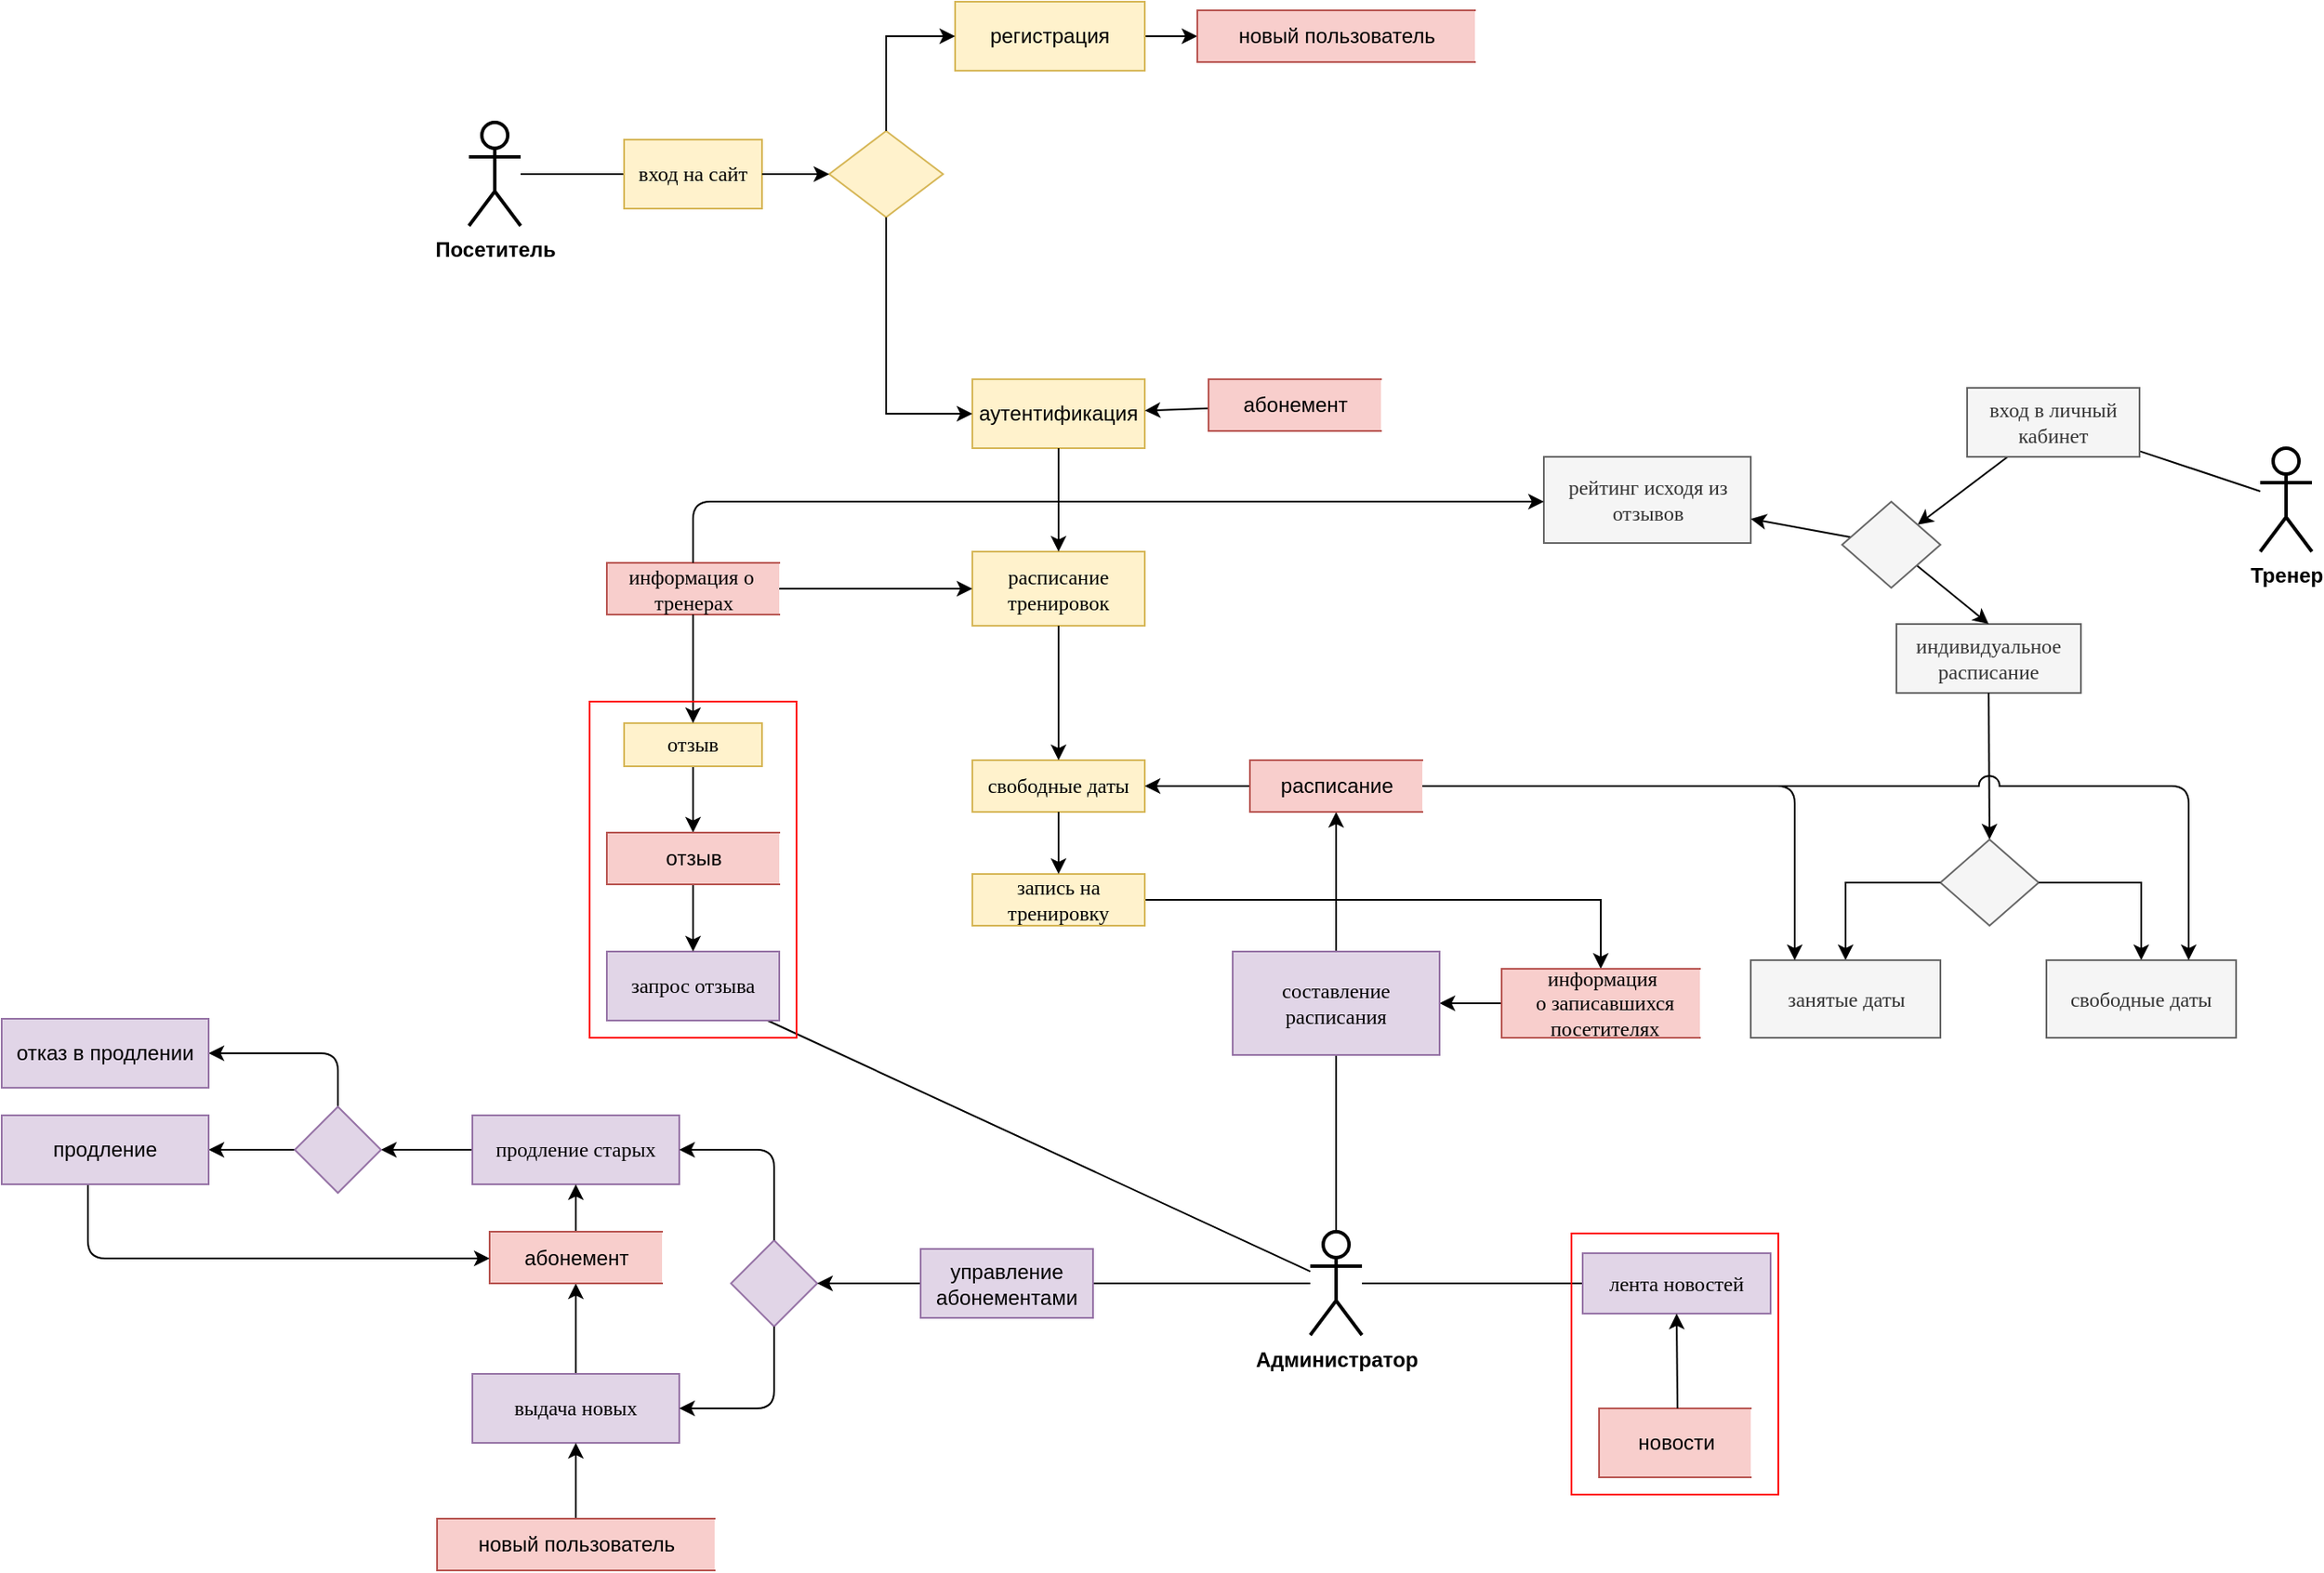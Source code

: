 <mxfile version="15.5.2" type="github">
  <diagram id="r_qnH1HllNbgKLjlJHCZ" name="Page-1">
    <mxGraphModel dx="2249" dy="739" grid="1" gridSize="10" guides="1" tooltips="1" connect="1" arrows="1" fold="1" page="1" pageScale="1" pageWidth="827" pageHeight="1169" math="0" shadow="0">
      <root>
        <mxCell id="0" />
        <mxCell id="1" parent="0" />
        <mxCell id="hRQEvWgmlyqltlo27F5b-73" value="" style="endArrow=none;html=1;strokeWidth=1;endFill=0;" parent="1" source="r-15waiu_1S-d-hb9AJj-36" target="hRQEvWgmlyqltlo27F5b-71" edge="1">
          <mxGeometry width="50" height="50" relative="1" as="geometry">
            <mxPoint x="553" y="686" as="sourcePoint" />
            <mxPoint x="603" y="636" as="targetPoint" />
          </mxGeometry>
        </mxCell>
        <mxCell id="hRQEvWgmlyqltlo27F5b-68" value="" style="endArrow=none;html=1;strokeWidth=1;endFill=0;" parent="1" source="r-15waiu_1S-d-hb9AJj-36" target="hRQEvWgmlyqltlo27F5b-67" edge="1">
          <mxGeometry width="50" height="50" relative="1" as="geometry">
            <mxPoint x="553" y="766" as="sourcePoint" />
            <mxPoint x="603" y="716" as="targetPoint" />
          </mxGeometry>
        </mxCell>
        <mxCell id="hRQEvWgmlyqltlo27F5b-56" value="" style="endArrow=none;html=1;strokeWidth=1;endFill=0;" parent="1" source="r-15waiu_1S-d-hb9AJj-36" target="hRQEvWgmlyqltlo27F5b-53" edge="1">
          <mxGeometry width="50" height="50" relative="1" as="geometry">
            <mxPoint x="553" y="616" as="sourcePoint" />
            <mxPoint x="603" y="566" as="targetPoint" />
          </mxGeometry>
        </mxCell>
        <mxCell id="hRQEvWgmlyqltlo27F5b-21" value="" style="endArrow=none;html=1;endFill=0;" parent="1" source="lHqvFT1bvPYRfDelncX7-2" target="lHqvFT1bvPYRfDelncX7-4" edge="1">
          <mxGeometry width="50" height="50" relative="1" as="geometry">
            <mxPoint x="681" y="376" as="sourcePoint" />
            <mxPoint x="731" y="326" as="targetPoint" />
          </mxGeometry>
        </mxCell>
        <mxCell id="r-15waiu_1S-d-hb9AJj-67" value="" style="endArrow=none;html=1;fontSize=12;endFill=0;" parent="1" source="r-15waiu_1S-d-hb9AJj-58" target="r-15waiu_1S-d-hb9AJj-68" edge="1">
          <mxGeometry width="50" height="50" relative="1" as="geometry">
            <mxPoint x="1176" y="296.285" as="sourcePoint" />
            <mxPoint x="1076" y="297" as="targetPoint" />
          </mxGeometry>
        </mxCell>
        <mxCell id="lHqvFT1bvPYRfDelncX7-2" value="&lt;b&gt;Посетитель&lt;/b&gt;" style="shape=umlActor;verticalLabelPosition=bottom;verticalAlign=top;html=1;outlineConnect=0;hachureGap=4;pointerEvents=0;strokeWidth=2;" parent="1" vertex="1">
          <mxGeometry x="151" y="80" width="30" height="60" as="geometry" />
        </mxCell>
        <mxCell id="lHqvFT1bvPYRfDelncX7-4" value="&lt;font style=&quot;font-size: 12px&quot; face=&quot;Verdana&quot;&gt;вход на сайт&lt;/font&gt;" style="rounded=0;whiteSpace=wrap;html=1;hachureGap=4;pointerEvents=0;strokeWidth=1;fillColor=#fff2cc;strokeColor=#d6b656;" parent="1" vertex="1">
          <mxGeometry x="241" y="90" width="80" height="40" as="geometry" />
        </mxCell>
        <mxCell id="r-15waiu_1S-d-hb9AJj-36" value="&lt;b&gt;Администратор&lt;/b&gt;" style="shape=umlActor;verticalLabelPosition=bottom;verticalAlign=top;html=1;outlineConnect=0;fontSize=12;strokeWidth=2;" parent="1" vertex="1">
          <mxGeometry x="639" y="723.5" width="30" height="60" as="geometry" />
        </mxCell>
        <mxCell id="r-15waiu_1S-d-hb9AJj-58" value="&lt;b&gt;Тренер&lt;/b&gt;" style="shape=umlActor;verticalLabelPosition=bottom;verticalAlign=top;html=1;outlineConnect=0;fontSize=12;strokeWidth=2;" parent="1" vertex="1">
          <mxGeometry x="1190" y="269" width="30" height="60" as="geometry" />
        </mxCell>
        <mxCell id="r-15waiu_1S-d-hb9AJj-65" value="аутентификация" style="rounded=0;whiteSpace=wrap;html=1;hachureGap=4;pointerEvents=0;strokeWidth=1;fillColor=#fff2cc;strokeColor=#d6b656;" parent="1" vertex="1">
          <mxGeometry x="443" y="229" width="100" height="40" as="geometry" />
        </mxCell>
        <mxCell id="-6DadGu_WhrOCrPKGqgH-32" style="edgeStyle=none;rounded=1;jumpStyle=arc;jumpSize=12;orthogonalLoop=1;jettySize=auto;html=1;" edge="1" parent="1" source="r-15waiu_1S-d-hb9AJj-68" target="-6DadGu_WhrOCrPKGqgH-31">
          <mxGeometry relative="1" as="geometry" />
        </mxCell>
        <mxCell id="r-15waiu_1S-d-hb9AJj-68" value="&lt;font face=&quot;Verdana&quot;&gt;вход в личный кабинет&lt;/font&gt;" style="rounded=0;whiteSpace=wrap;html=1;hachureGap=4;pointerEvents=0;strokeWidth=1;fillColor=#f5f5f5;strokeColor=#666666;fontColor=#333333;" parent="1" vertex="1">
          <mxGeometry x="1020" y="234" width="100" height="40" as="geometry" />
        </mxCell>
        <mxCell id="hRQEvWgmlyqltlo27F5b-6" value="&lt;font face=&quot;Verdana&quot;&gt;расписание тренировок&lt;/font&gt;" style="whiteSpace=wrap;html=1;rounded=0;strokeWidth=1;hachureGap=4;fillColor=#fff2cc;strokeColor=#d6b656;" parent="1" vertex="1">
          <mxGeometry x="443" y="329" width="100" height="43" as="geometry" />
        </mxCell>
        <mxCell id="hRQEvWgmlyqltlo27F5b-8" value="&lt;font face=&quot;Verdana&quot;&gt;свободные даты&lt;/font&gt;" style="whiteSpace=wrap;html=1;rounded=0;strokeWidth=1;hachureGap=4;fillColor=#fff2cc;strokeColor=#d6b656;" parent="1" vertex="1">
          <mxGeometry x="443" y="450" width="100" height="30" as="geometry" />
        </mxCell>
        <mxCell id="hRQEvWgmlyqltlo27F5b-14" value="" style="endArrow=classic;html=1;fontSize=12;entryX=0;entryY=0.5;entryDx=0;entryDy=0;exitX=1;exitY=0.5;exitDx=0;exitDy=0;" parent="1" source="hRQEvWgmlyqltlo27F5b-19" target="hRQEvWgmlyqltlo27F5b-6" edge="1">
          <mxGeometry width="50" height="50" relative="1" as="geometry">
            <mxPoint x="313" y="350" as="sourcePoint" />
            <mxPoint x="433" y="300" as="targetPoint" />
          </mxGeometry>
        </mxCell>
        <mxCell id="hRQEvWgmlyqltlo27F5b-16" value="" style="endArrow=classic;html=1;entryX=0.5;entryY=0;entryDx=0;entryDy=0;exitX=0.5;exitY=1;exitDx=0;exitDy=0;" parent="1" source="hRQEvWgmlyqltlo27F5b-6" target="hRQEvWgmlyqltlo27F5b-8" edge="1">
          <mxGeometry width="50" height="50" relative="1" as="geometry">
            <mxPoint x="633" y="177" as="sourcePoint" />
            <mxPoint x="683" y="127" as="targetPoint" />
          </mxGeometry>
        </mxCell>
        <mxCell id="hRQEvWgmlyqltlo27F5b-19" value="&lt;font face=&quot;Verdana&quot;&gt;информация о&amp;nbsp;&lt;br&gt;тренерах&lt;/font&gt;" style="html=1;dashed=0;whitespace=wrap;shape=partialRectangle;right=0;fontSize=12;strokeWidth=1;fillColor=#f8cecc;strokeColor=#b85450;" parent="1" vertex="1">
          <mxGeometry x="231" y="335.5" width="100" height="30" as="geometry" />
        </mxCell>
        <mxCell id="hRQEvWgmlyqltlo27F5b-22" value="&lt;font face=&quot;Verdana&quot;&gt;индивидуальное расписание&lt;/font&gt;" style="rounded=0;whiteSpace=wrap;html=1;hachureGap=4;pointerEvents=0;strokeWidth=1;fillColor=#f5f5f5;strokeColor=#666666;fontColor=#333333;" parent="1" vertex="1">
          <mxGeometry x="979" y="371" width="107" height="40" as="geometry" />
        </mxCell>
        <mxCell id="hRQEvWgmlyqltlo27F5b-24" value="" style="endArrow=classic;html=1;entryX=0.5;entryY=0;entryDx=0;entryDy=0;" parent="1" source="-6DadGu_WhrOCrPKGqgH-31" target="hRQEvWgmlyqltlo27F5b-22" edge="1">
          <mxGeometry width="50" height="50" relative="1" as="geometry">
            <mxPoint x="820" y="325" as="sourcePoint" />
            <mxPoint x="1030" y="375" as="targetPoint" />
          </mxGeometry>
        </mxCell>
        <mxCell id="hRQEvWgmlyqltlo27F5b-27" value="" style="endArrow=classic;html=1;entryX=0.5;entryY=0;entryDx=0;entryDy=0;exitX=0.5;exitY=1;exitDx=0;exitDy=0;" parent="1" source="hRQEvWgmlyqltlo27F5b-22" target="hRQEvWgmlyqltlo27F5b-31" edge="1">
          <mxGeometry width="50" height="50" relative="1" as="geometry">
            <mxPoint x="820" y="325" as="sourcePoint" />
            <mxPoint x="1032.5" y="495" as="targetPoint" />
          </mxGeometry>
        </mxCell>
        <mxCell id="LkH43tqCNbyHTfC8qqBF-4" style="edgeStyle=orthogonalEdgeStyle;rounded=0;orthogonalLoop=1;jettySize=auto;html=1;endArrow=classic;endFill=1;" parent="1" source="hRQEvWgmlyqltlo27F5b-28" target="hRQEvWgmlyqltlo27F5b-37" edge="1">
          <mxGeometry relative="1" as="geometry">
            <mxPoint x="840" y="515" as="targetPoint" />
          </mxGeometry>
        </mxCell>
        <mxCell id="hRQEvWgmlyqltlo27F5b-28" value="&lt;font face=&quot;Verdana&quot;&gt;запись на тренировку&lt;/font&gt;" style="whiteSpace=wrap;html=1;rounded=0;strokeWidth=1;hachureGap=4;fillColor=#fff2cc;strokeColor=#d6b656;" parent="1" vertex="1">
          <mxGeometry x="443" y="516" width="100" height="30" as="geometry" />
        </mxCell>
        <mxCell id="hRQEvWgmlyqltlo27F5b-30" value="" style="endArrow=classic;html=1;exitX=0.5;exitY=1;exitDx=0;exitDy=0;entryX=0.5;entryY=0;entryDx=0;entryDy=0;" parent="1" source="hRQEvWgmlyqltlo27F5b-8" target="hRQEvWgmlyqltlo27F5b-28" edge="1">
          <mxGeometry width="50" height="50" relative="1" as="geometry">
            <mxPoint x="553" y="576" as="sourcePoint" />
            <mxPoint x="603" y="526" as="targetPoint" />
          </mxGeometry>
        </mxCell>
        <mxCell id="hRQEvWgmlyqltlo27F5b-31" value="" style="rhombus;whiteSpace=wrap;html=1;fillColor=#f5f5f5;strokeColor=#666666;fontColor=#333333;" parent="1" vertex="1">
          <mxGeometry x="1004.5" y="496" width="57" height="50" as="geometry" />
        </mxCell>
        <mxCell id="hRQEvWgmlyqltlo27F5b-33" value="" style="endArrow=classic;html=1;rounded=0;entryX=0.5;entryY=0;entryDx=0;entryDy=0;edgeStyle=orthogonalEdgeStyle;" parent="1" source="hRQEvWgmlyqltlo27F5b-31" target="hRQEvWgmlyqltlo27F5b-34" edge="1">
          <mxGeometry width="50" height="50" relative="1" as="geometry">
            <mxPoint x="1061.5" y="490" as="sourcePoint" />
            <mxPoint x="1116.5" y="535" as="targetPoint" />
          </mxGeometry>
        </mxCell>
        <mxCell id="hRQEvWgmlyqltlo27F5b-34" value="&lt;font face=&quot;Verdana&quot;&gt;свободные даты&lt;/font&gt;" style="rounded=0;whiteSpace=wrap;html=1;fillColor=#f5f5f5;strokeColor=#666666;fontColor=#333333;" parent="1" vertex="1">
          <mxGeometry x="1066" y="566" width="110" height="45" as="geometry" />
        </mxCell>
        <mxCell id="hRQEvWgmlyqltlo27F5b-35" value="" style="endArrow=classic;html=1;rounded=0;exitX=0;exitY=0.5;exitDx=0;exitDy=0;entryX=0.5;entryY=0;entryDx=0;entryDy=0;edgeStyle=orthogonalEdgeStyle;" parent="1" source="hRQEvWgmlyqltlo27F5b-31" target="hRQEvWgmlyqltlo27F5b-36" edge="1">
          <mxGeometry width="50" height="50" relative="1" as="geometry">
            <mxPoint x="1050.5" y="500" as="sourcePoint" />
            <mxPoint x="940" y="535" as="targetPoint" />
          </mxGeometry>
        </mxCell>
        <mxCell id="hRQEvWgmlyqltlo27F5b-36" value="&lt;font face=&quot;Verdana&quot;&gt;занятые даты&lt;/font&gt;" style="rounded=0;whiteSpace=wrap;html=1;fillColor=#f5f5f5;strokeColor=#666666;fontColor=#333333;" parent="1" vertex="1">
          <mxGeometry x="894.5" y="566" width="110" height="45" as="geometry" />
        </mxCell>
        <mxCell id="LkH43tqCNbyHTfC8qqBF-10" style="edgeStyle=orthogonalEdgeStyle;rounded=0;orthogonalLoop=1;jettySize=auto;html=1;endArrow=classic;endFill=1;" parent="1" source="hRQEvWgmlyqltlo27F5b-37" target="hRQEvWgmlyqltlo27F5b-53" edge="1">
          <mxGeometry relative="1" as="geometry">
            <Array as="points">
              <mxPoint x="770" y="600" />
              <mxPoint x="770" y="600" />
            </Array>
          </mxGeometry>
        </mxCell>
        <mxCell id="hRQEvWgmlyqltlo27F5b-37" value="&lt;font face=&quot;Verdana&quot;&gt;информация&lt;br&gt;&amp;nbsp;о записавшихся&lt;br&gt;&amp;nbsp;посетителях&lt;/font&gt;" style="html=1;dashed=0;whitespace=wrap;shape=partialRectangle;right=0;fontSize=12;strokeWidth=1;fillColor=#f8cecc;strokeColor=#b85450;" parent="1" vertex="1">
          <mxGeometry x="750" y="571" width="115" height="40" as="geometry" />
        </mxCell>
        <mxCell id="hRQEvWgmlyqltlo27F5b-43" value="" style="rhombus;whiteSpace=wrap;html=1;strokeWidth=1;fillColor=#e1d5e7;strokeColor=#9673a6;" parent="1" vertex="1">
          <mxGeometry x="303" y="728.5" width="50" height="50" as="geometry" />
        </mxCell>
        <mxCell id="hRQEvWgmlyqltlo27F5b-44" value="" style="endArrow=classic;html=1;strokeWidth=1;entryX=1;entryY=0.5;entryDx=0;entryDy=0;exitX=0;exitY=0.5;exitDx=0;exitDy=0;" parent="1" source="hRQEvWgmlyqltlo27F5b-46" target="hRQEvWgmlyqltlo27F5b-43" edge="1">
          <mxGeometry width="50" height="50" relative="1" as="geometry">
            <mxPoint x="439" y="796" as="sourcePoint" />
            <mxPoint x="599" y="576" as="targetPoint" />
          </mxGeometry>
        </mxCell>
        <mxCell id="hRQEvWgmlyqltlo27F5b-45" value="" style="endArrow=none;html=1;strokeWidth=1;endFill=0;" parent="1" source="r-15waiu_1S-d-hb9AJj-36" target="hRQEvWgmlyqltlo27F5b-46" edge="1">
          <mxGeometry width="50" height="50" relative="1" as="geometry">
            <mxPoint x="549" y="626" as="sourcePoint" />
            <mxPoint x="599" y="576" as="targetPoint" />
          </mxGeometry>
        </mxCell>
        <mxCell id="hRQEvWgmlyqltlo27F5b-46" value="управление абонементами" style="rounded=0;whiteSpace=wrap;html=1;fillColor=#e1d5e7;strokeColor=#9673a6;" parent="1" vertex="1">
          <mxGeometry x="413" y="733.5" width="100" height="40" as="geometry" />
        </mxCell>
        <mxCell id="-6DadGu_WhrOCrPKGqgH-18" style="edgeStyle=orthogonalEdgeStyle;rounded=1;jumpStyle=arc;jumpSize=12;orthogonalLoop=1;jettySize=auto;html=1;" edge="1" parent="1" source="hRQEvWgmlyqltlo27F5b-47" target="-6DadGu_WhrOCrPKGqgH-16">
          <mxGeometry relative="1" as="geometry" />
        </mxCell>
        <mxCell id="hRQEvWgmlyqltlo27F5b-47" value="&lt;font style=&quot;font-size: 12px&quot; face=&quot;Verdana&quot;&gt;продление старых&lt;/font&gt;" style="rounded=0;whiteSpace=wrap;html=1;strokeWidth=1;fillColor=#e1d5e7;strokeColor=#9673a6;" parent="1" vertex="1">
          <mxGeometry x="153" y="656" width="120" height="40" as="geometry" />
        </mxCell>
        <mxCell id="LkH43tqCNbyHTfC8qqBF-18" style="edgeStyle=orthogonalEdgeStyle;rounded=0;orthogonalLoop=1;jettySize=auto;html=1;endArrow=classic;endFill=1;" parent="1" source="LkH43tqCNbyHTfC8qqBF-16" target="hRQEvWgmlyqltlo27F5b-47" edge="1">
          <mxGeometry relative="1" as="geometry">
            <mxPoint x="320" y="1000" as="targetPoint" />
          </mxGeometry>
        </mxCell>
        <mxCell id="-6DadGu_WhrOCrPKGqgH-15" style="edgeStyle=orthogonalEdgeStyle;rounded=1;jumpStyle=arc;jumpSize=12;orthogonalLoop=1;jettySize=auto;html=1;" edge="1" parent="1" source="hRQEvWgmlyqltlo27F5b-48" target="LkH43tqCNbyHTfC8qqBF-16">
          <mxGeometry relative="1" as="geometry" />
        </mxCell>
        <mxCell id="hRQEvWgmlyqltlo27F5b-48" value="&lt;font face=&quot;Verdana&quot;&gt;выдача новых&lt;/font&gt;" style="rounded=0;whiteSpace=wrap;html=1;strokeWidth=1;fillColor=#e1d5e7;strokeColor=#9673a6;" parent="1" vertex="1">
          <mxGeometry x="153" y="806" width="120" height="40" as="geometry" />
        </mxCell>
        <mxCell id="hRQEvWgmlyqltlo27F5b-51" value="" style="endArrow=classic;html=1;strokeWidth=1;exitX=0.5;exitY=0;exitDx=0;exitDy=0;entryX=1;entryY=0.5;entryDx=0;entryDy=0;" parent="1" source="hRQEvWgmlyqltlo27F5b-43" target="hRQEvWgmlyqltlo27F5b-47" edge="1">
          <mxGeometry width="50" height="50" relative="1" as="geometry">
            <mxPoint x="549" y="626" as="sourcePoint" />
            <mxPoint x="229" y="706" as="targetPoint" />
            <Array as="points">
              <mxPoint x="328" y="676" />
            </Array>
          </mxGeometry>
        </mxCell>
        <mxCell id="hRQEvWgmlyqltlo27F5b-52" value="" style="endArrow=classic;html=1;strokeWidth=1;exitX=0.5;exitY=1;exitDx=0;exitDy=0;entryX=1;entryY=0.5;entryDx=0;entryDy=0;" parent="1" source="hRQEvWgmlyqltlo27F5b-43" target="hRQEvWgmlyqltlo27F5b-48" edge="1">
          <mxGeometry width="50" height="50" relative="1" as="geometry">
            <mxPoint x="549" y="626" as="sourcePoint" />
            <mxPoint x="599" y="576" as="targetPoint" />
            <Array as="points">
              <mxPoint x="328" y="826" />
            </Array>
          </mxGeometry>
        </mxCell>
        <mxCell id="LkH43tqCNbyHTfC8qqBF-8" style="edgeStyle=orthogonalEdgeStyle;rounded=0;orthogonalLoop=1;jettySize=auto;html=1;endArrow=classic;endFill=1;" parent="1" source="hRQEvWgmlyqltlo27F5b-53" target="LkH43tqCNbyHTfC8qqBF-7" edge="1">
          <mxGeometry relative="1" as="geometry" />
        </mxCell>
        <mxCell id="hRQEvWgmlyqltlo27F5b-53" value="&lt;font face=&quot;Verdana&quot;&gt;составление расписания&lt;/font&gt;" style="rounded=0;whiteSpace=wrap;html=1;strokeWidth=1;fillColor=#e1d5e7;strokeColor=#9673a6;" parent="1" vertex="1">
          <mxGeometry x="594" y="561" width="120" height="60" as="geometry" />
        </mxCell>
        <mxCell id="LkH43tqCNbyHTfC8qqBF-14" style="edgeStyle=orthogonalEdgeStyle;rounded=0;orthogonalLoop=1;jettySize=auto;html=1;endArrow=classic;endFill=1;" parent="1" source="hRQEvWgmlyqltlo27F5b-58" target="LkH43tqCNbyHTfC8qqBF-13" edge="1">
          <mxGeometry relative="1" as="geometry" />
        </mxCell>
        <mxCell id="hRQEvWgmlyqltlo27F5b-58" value="&lt;font face=&quot;Verdana&quot;&gt;отзыв&lt;/font&gt;" style="whiteSpace=wrap;html=1;dashed=0;strokeWidth=1;fillColor=#fff2cc;strokeColor=#d6b656;" parent="1" vertex="1">
          <mxGeometry x="241" y="428.5" width="80" height="25" as="geometry" />
        </mxCell>
        <mxCell id="hRQEvWgmlyqltlo27F5b-60" value="" style="endArrow=classic;html=1;strokeWidth=1;entryX=0.5;entryY=0;entryDx=0;entryDy=0;" parent="1" source="hRQEvWgmlyqltlo27F5b-19" target="hRQEvWgmlyqltlo27F5b-58" edge="1">
          <mxGeometry width="50" height="50" relative="1" as="geometry">
            <mxPoint x="483" y="486" as="sourcePoint" />
            <mxPoint x="533" y="436" as="targetPoint" />
          </mxGeometry>
        </mxCell>
        <mxCell id="hRQEvWgmlyqltlo27F5b-62" value="&lt;font face=&quot;Verdana&quot;&gt;рейтинг исходя из отзывов&lt;/font&gt;" style="rounded=0;whiteSpace=wrap;html=1;strokeWidth=1;fillColor=#f5f5f5;strokeColor=#666666;fontColor=#333333;" parent="1" vertex="1">
          <mxGeometry x="774.5" y="274" width="120" height="50" as="geometry" />
        </mxCell>
        <mxCell id="hRQEvWgmlyqltlo27F5b-63" value="" style="endArrow=classic;html=1;strokeWidth=1;" parent="1" source="-6DadGu_WhrOCrPKGqgH-31" target="hRQEvWgmlyqltlo27F5b-62" edge="1">
          <mxGeometry width="50" height="50" relative="1" as="geometry">
            <mxPoint x="693" y="556" as="sourcePoint" />
            <mxPoint x="850" y="380" as="targetPoint" />
          </mxGeometry>
        </mxCell>
        <mxCell id="hRQEvWgmlyqltlo27F5b-66" value="" style="endArrow=classic;html=1;strokeWidth=1;exitX=0.5;exitY=0;exitDx=0;exitDy=0;jumpStyle=arc;edgeStyle=orthogonalEdgeStyle;" parent="1" source="hRQEvWgmlyqltlo27F5b-19" target="hRQEvWgmlyqltlo27F5b-62" edge="1">
          <mxGeometry width="50" height="50" relative="1" as="geometry">
            <mxPoint x="608" y="311" as="sourcePoint" />
            <mxPoint x="703" y="311" as="targetPoint" />
            <Array as="points">
              <mxPoint x="281" y="300" />
            </Array>
          </mxGeometry>
        </mxCell>
        <mxCell id="hRQEvWgmlyqltlo27F5b-67" value="&lt;font face=&quot;Verdana&quot;&gt;лента новостей&lt;/font&gt;" style="rounded=0;whiteSpace=wrap;html=1;strokeWidth=1;fillColor=#e1d5e7;strokeColor=#9673a6;" parent="1" vertex="1">
          <mxGeometry x="797" y="736" width="109" height="35" as="geometry" />
        </mxCell>
        <mxCell id="hRQEvWgmlyqltlo27F5b-71" value="&lt;font face=&quot;Verdana&quot;&gt;запрос отзыва&lt;/font&gt;" style="rounded=0;whiteSpace=wrap;html=1;strokeWidth=1;fillColor=#e1d5e7;strokeColor=#9673a6;" parent="1" vertex="1">
          <mxGeometry x="231" y="561" width="100" height="40" as="geometry" />
        </mxCell>
        <mxCell id="hRQEvWgmlyqltlo27F5b-76" style="edgeStyle=elbowEdgeStyle;rounded=0;jumpStyle=arc;orthogonalLoop=1;jettySize=auto;html=1;exitX=1;exitY=0.5;exitDx=0;exitDy=0;strokeWidth=1;fillColor=#f8cecc;strokeColor=#b85450;" parent="1" edge="1">
          <mxGeometry relative="1" as="geometry">
            <mxPoint x="990" y="856" as="sourcePoint" />
            <mxPoint x="990" y="856" as="targetPoint" />
          </mxGeometry>
        </mxCell>
        <mxCell id="hRQEvWgmlyqltlo27F5b-78" value="новости" style="html=1;dashed=0;whitespace=wrap;shape=partialRectangle;right=0;fontSize=12;strokeWidth=1;fillColor=#f8cecc;strokeColor=#b85450;" parent="1" vertex="1">
          <mxGeometry x="806.5" y="826" width="88" height="40" as="geometry" />
        </mxCell>
        <mxCell id="hRQEvWgmlyqltlo27F5b-81" value="" style="endArrow=classic;html=1;strokeWidth=1;entryX=0.5;entryY=1;entryDx=0;entryDy=0;" parent="1" target="hRQEvWgmlyqltlo27F5b-67" edge="1">
          <mxGeometry width="50" height="50" relative="1" as="geometry">
            <mxPoint x="852" y="826" as="sourcePoint" />
            <mxPoint x="603" y="796" as="targetPoint" />
          </mxGeometry>
        </mxCell>
        <mxCell id="LkH43tqCNbyHTfC8qqBF-9" style="edgeStyle=orthogonalEdgeStyle;rounded=0;orthogonalLoop=1;jettySize=auto;html=1;endArrow=classic;endFill=1;" parent="1" source="LkH43tqCNbyHTfC8qqBF-7" target="hRQEvWgmlyqltlo27F5b-8" edge="1">
          <mxGeometry relative="1" as="geometry">
            <Array as="points">
              <mxPoint x="570" y="465" />
              <mxPoint x="570" y="465" />
            </Array>
          </mxGeometry>
        </mxCell>
        <mxCell id="LkH43tqCNbyHTfC8qqBF-11" style="edgeStyle=orthogonalEdgeStyle;rounded=1;orthogonalLoop=1;jettySize=auto;html=1;endArrow=classic;endFill=1;" parent="1" source="LkH43tqCNbyHTfC8qqBF-7" target="hRQEvWgmlyqltlo27F5b-36" edge="1">
          <mxGeometry relative="1" as="geometry">
            <Array as="points">
              <mxPoint x="920" y="465" />
            </Array>
          </mxGeometry>
        </mxCell>
        <mxCell id="LkH43tqCNbyHTfC8qqBF-7" value="расписание" style="html=1;dashed=0;whitespace=wrap;shape=partialRectangle;right=0;fillColor=#f8cecc;strokeColor=#b85450;" parent="1" vertex="1">
          <mxGeometry x="604" y="450" width="100" height="30" as="geometry" />
        </mxCell>
        <mxCell id="LkH43tqCNbyHTfC8qqBF-15" style="edgeStyle=orthogonalEdgeStyle;rounded=0;orthogonalLoop=1;jettySize=auto;html=1;endArrow=classic;endFill=1;" parent="1" source="LkH43tqCNbyHTfC8qqBF-13" target="hRQEvWgmlyqltlo27F5b-71" edge="1">
          <mxGeometry relative="1" as="geometry">
            <Array as="points">
              <mxPoint x="280" y="565" />
            </Array>
          </mxGeometry>
        </mxCell>
        <mxCell id="LkH43tqCNbyHTfC8qqBF-13" value="отзыв" style="html=1;dashed=0;whitespace=wrap;shape=partialRectangle;right=0;fillColor=#f8cecc;strokeColor=#b85450;" parent="1" vertex="1">
          <mxGeometry x="231" y="492" width="100" height="30" as="geometry" />
        </mxCell>
        <mxCell id="LkH43tqCNbyHTfC8qqBF-16" value="абонемент" style="html=1;dashed=0;whitespace=wrap;shape=partialRectangle;right=0;fillColor=#f8cecc;strokeColor=#b85450;" parent="1" vertex="1">
          <mxGeometry x="163" y="723.5" width="100" height="30" as="geometry" />
        </mxCell>
        <mxCell id="Q9Fp-aHvoXJ1NznwTfLz-1" value="" style="rhombus;whiteSpace=wrap;html=1;fillColor=#fff2cc;strokeColor=#d6b656;" parent="1" vertex="1">
          <mxGeometry x="360" y="85" width="66" height="50" as="geometry" />
        </mxCell>
        <mxCell id="-6DadGu_WhrOCrPKGqgH-9" style="edgeStyle=orthogonalEdgeStyle;rounded=1;jumpStyle=arc;jumpSize=12;orthogonalLoop=1;jettySize=auto;html=1;" edge="1" parent="1" source="Q9Fp-aHvoXJ1NznwTfLz-2" target="-6DadGu_WhrOCrPKGqgH-10">
          <mxGeometry relative="1" as="geometry">
            <mxPoint x="880" y="190" as="targetPoint" />
          </mxGeometry>
        </mxCell>
        <mxCell id="Q9Fp-aHvoXJ1NznwTfLz-2" value="регистрация" style="rounded=0;whiteSpace=wrap;html=1;hachureGap=4;pointerEvents=0;strokeWidth=1;fillColor=#fff2cc;strokeColor=#d6b656;" parent="1" vertex="1">
          <mxGeometry x="433" y="10" width="110" height="40" as="geometry" />
        </mxCell>
        <mxCell id="Q9Fp-aHvoXJ1NznwTfLz-3" value="" style="endArrow=classic;html=1;rounded=0;entryX=0;entryY=0.5;entryDx=0;entryDy=0;" parent="1" source="lHqvFT1bvPYRfDelncX7-4" target="Q9Fp-aHvoXJ1NznwTfLz-1" edge="1">
          <mxGeometry width="50" height="50" relative="1" as="geometry">
            <mxPoint x="331" y="200" as="sourcePoint" />
            <mxPoint x="381" y="150" as="targetPoint" />
          </mxGeometry>
        </mxCell>
        <mxCell id="Q9Fp-aHvoXJ1NznwTfLz-4" value="" style="endArrow=classic;html=1;rounded=0;entryX=0;entryY=0.5;entryDx=0;entryDy=0;edgeStyle=orthogonalEdgeStyle;" parent="1" source="Q9Fp-aHvoXJ1NznwTfLz-1" target="r-15waiu_1S-d-hb9AJj-65" edge="1">
          <mxGeometry width="50" height="50" relative="1" as="geometry">
            <mxPoint x="350" y="200" as="sourcePoint" />
            <mxPoint x="471" y="40" as="targetPoint" />
            <Array as="points">
              <mxPoint x="393" y="249" />
            </Array>
          </mxGeometry>
        </mxCell>
        <mxCell id="Q9Fp-aHvoXJ1NznwTfLz-5" value="" style="endArrow=classic;html=1;rounded=0;entryX=0;entryY=0.5;entryDx=0;entryDy=0;edgeStyle=orthogonalEdgeStyle;" parent="1" source="Q9Fp-aHvoXJ1NznwTfLz-1" target="Q9Fp-aHvoXJ1NznwTfLz-2" edge="1">
          <mxGeometry width="50" height="50" relative="1" as="geometry">
            <mxPoint x="420" y="150" as="sourcePoint" />
            <mxPoint x="628" y="140" as="targetPoint" />
            <Array as="points">
              <mxPoint x="393" y="30" />
            </Array>
          </mxGeometry>
        </mxCell>
        <mxCell id="Q9Fp-aHvoXJ1NznwTfLz-6" value="" style="endArrow=classic;html=1;rounded=0;" parent="1" source="hRQEvWgmlyqltlo27F5b-12" target="r-15waiu_1S-d-hb9AJj-65" edge="1">
          <mxGeometry width="50" height="50" relative="1" as="geometry">
            <mxPoint x="540" y="190" as="sourcePoint" />
            <mxPoint x="590" y="140" as="targetPoint" />
          </mxGeometry>
        </mxCell>
        <mxCell id="-6DadGu_WhrOCrPKGqgH-2" style="rounded=0;orthogonalLoop=1;jettySize=auto;html=1;" edge="1" parent="1" source="r-15waiu_1S-d-hb9AJj-65" target="hRQEvWgmlyqltlo27F5b-6">
          <mxGeometry relative="1" as="geometry">
            <mxPoint x="620" y="260" as="sourcePoint" />
          </mxGeometry>
        </mxCell>
        <mxCell id="LkH43tqCNbyHTfC8qqBF-12" style="edgeStyle=orthogonalEdgeStyle;rounded=1;orthogonalLoop=1;jettySize=auto;html=1;entryX=0.75;entryY=0;entryDx=0;entryDy=0;endArrow=classic;endFill=1;jumpStyle=arc;jumpSize=12;" parent="1" source="LkH43tqCNbyHTfC8qqBF-7" target="hRQEvWgmlyqltlo27F5b-34" edge="1">
          <mxGeometry relative="1" as="geometry" />
        </mxCell>
        <mxCell id="hRQEvWgmlyqltlo27F5b-12" value="абонемент" style="html=1;dashed=0;whitespace=wrap;shape=partialRectangle;right=0;fontSize=12;strokeWidth=1;fillColor=#f8cecc;strokeColor=#b85450;" parent="1" vertex="1">
          <mxGeometry x="580" y="229" width="100" height="30" as="geometry" />
        </mxCell>
        <mxCell id="-6DadGu_WhrOCrPKGqgH-10" value="новый пользователь" style="html=1;dashed=0;whitespace=wrap;shape=partialRectangle;right=0;fontSize=12;strokeWidth=1;fillColor=#f8cecc;strokeColor=#b85450;" vertex="1" parent="1">
          <mxGeometry x="573.5" y="15" width="161" height="30" as="geometry" />
        </mxCell>
        <mxCell id="-6DadGu_WhrOCrPKGqgH-14" style="edgeStyle=orthogonalEdgeStyle;rounded=1;jumpStyle=arc;jumpSize=12;orthogonalLoop=1;jettySize=auto;html=1;" edge="1" parent="1" source="-6DadGu_WhrOCrPKGqgH-13" target="hRQEvWgmlyqltlo27F5b-48">
          <mxGeometry relative="1" as="geometry" />
        </mxCell>
        <mxCell id="-6DadGu_WhrOCrPKGqgH-13" value="новый пользователь" style="html=1;dashed=0;whitespace=wrap;shape=partialRectangle;right=0;fontSize=12;strokeWidth=1;fillColor=#f8cecc;strokeColor=#b85450;" vertex="1" parent="1">
          <mxGeometry x="132.5" y="890" width="161" height="30" as="geometry" />
        </mxCell>
        <mxCell id="-6DadGu_WhrOCrPKGqgH-19" style="edgeStyle=orthogonalEdgeStyle;rounded=1;jumpStyle=arc;jumpSize=12;orthogonalLoop=1;jettySize=auto;html=1;" edge="1" parent="1" source="-6DadGu_WhrOCrPKGqgH-16" target="-6DadGu_WhrOCrPKGqgH-23">
          <mxGeometry relative="1" as="geometry">
            <mxPoint x="70" y="510" as="targetPoint" />
            <Array as="points">
              <mxPoint x="75" y="620" />
            </Array>
          </mxGeometry>
        </mxCell>
        <mxCell id="-6DadGu_WhrOCrPKGqgH-21" value="" style="edgeStyle=orthogonalEdgeStyle;rounded=1;jumpStyle=arc;jumpSize=12;orthogonalLoop=1;jettySize=auto;html=1;" edge="1" parent="1" source="-6DadGu_WhrOCrPKGqgH-16" target="-6DadGu_WhrOCrPKGqgH-22">
          <mxGeometry relative="1" as="geometry">
            <mxPoint x="-20" y="731" as="targetPoint" />
          </mxGeometry>
        </mxCell>
        <mxCell id="-6DadGu_WhrOCrPKGqgH-16" value="" style="rhombus;whiteSpace=wrap;html=1;strokeWidth=1;fillColor=#e1d5e7;strokeColor=#9673a6;" vertex="1" parent="1">
          <mxGeometry x="50" y="651" width="50" height="50" as="geometry" />
        </mxCell>
        <mxCell id="-6DadGu_WhrOCrPKGqgH-25" style="edgeStyle=orthogonalEdgeStyle;rounded=1;jumpStyle=arc;jumpSize=12;orthogonalLoop=1;jettySize=auto;html=1;" edge="1" parent="1" source="-6DadGu_WhrOCrPKGqgH-22" target="LkH43tqCNbyHTfC8qqBF-16">
          <mxGeometry relative="1" as="geometry">
            <Array as="points">
              <mxPoint x="-70" y="739" />
            </Array>
          </mxGeometry>
        </mxCell>
        <mxCell id="-6DadGu_WhrOCrPKGqgH-22" value="продление" style="rounded=0;whiteSpace=wrap;html=1;strokeWidth=1;fillColor=#e1d5e7;strokeColor=#9673a6;" vertex="1" parent="1">
          <mxGeometry x="-120" y="656" width="120" height="40" as="geometry" />
        </mxCell>
        <mxCell id="-6DadGu_WhrOCrPKGqgH-23" value="отказ в продлении" style="rounded=0;whiteSpace=wrap;html=1;strokeWidth=1;fillColor=#e1d5e7;strokeColor=#9673a6;" vertex="1" parent="1">
          <mxGeometry x="-120" y="600" width="120" height="40" as="geometry" />
        </mxCell>
        <mxCell id="-6DadGu_WhrOCrPKGqgH-26" value="" style="rounded=0;whiteSpace=wrap;html=1;fillColor=none;strokeColor=#FF0000;" vertex="1" parent="1">
          <mxGeometry x="221" y="416" width="120" height="195" as="geometry" />
        </mxCell>
        <mxCell id="-6DadGu_WhrOCrPKGqgH-27" value="" style="rounded=0;whiteSpace=wrap;html=1;fillColor=none;strokeColor=#FF0000;" vertex="1" parent="1">
          <mxGeometry x="790.5" y="724.5" width="120" height="151.5" as="geometry" />
        </mxCell>
        <mxCell id="-6DadGu_WhrOCrPKGqgH-31" value="" style="rhombus;whiteSpace=wrap;html=1;fillColor=#f5f5f5;strokeColor=#666666;fontColor=#333333;" vertex="1" parent="1">
          <mxGeometry x="947.5" y="300" width="57" height="50" as="geometry" />
        </mxCell>
      </root>
    </mxGraphModel>
  </diagram>
</mxfile>
